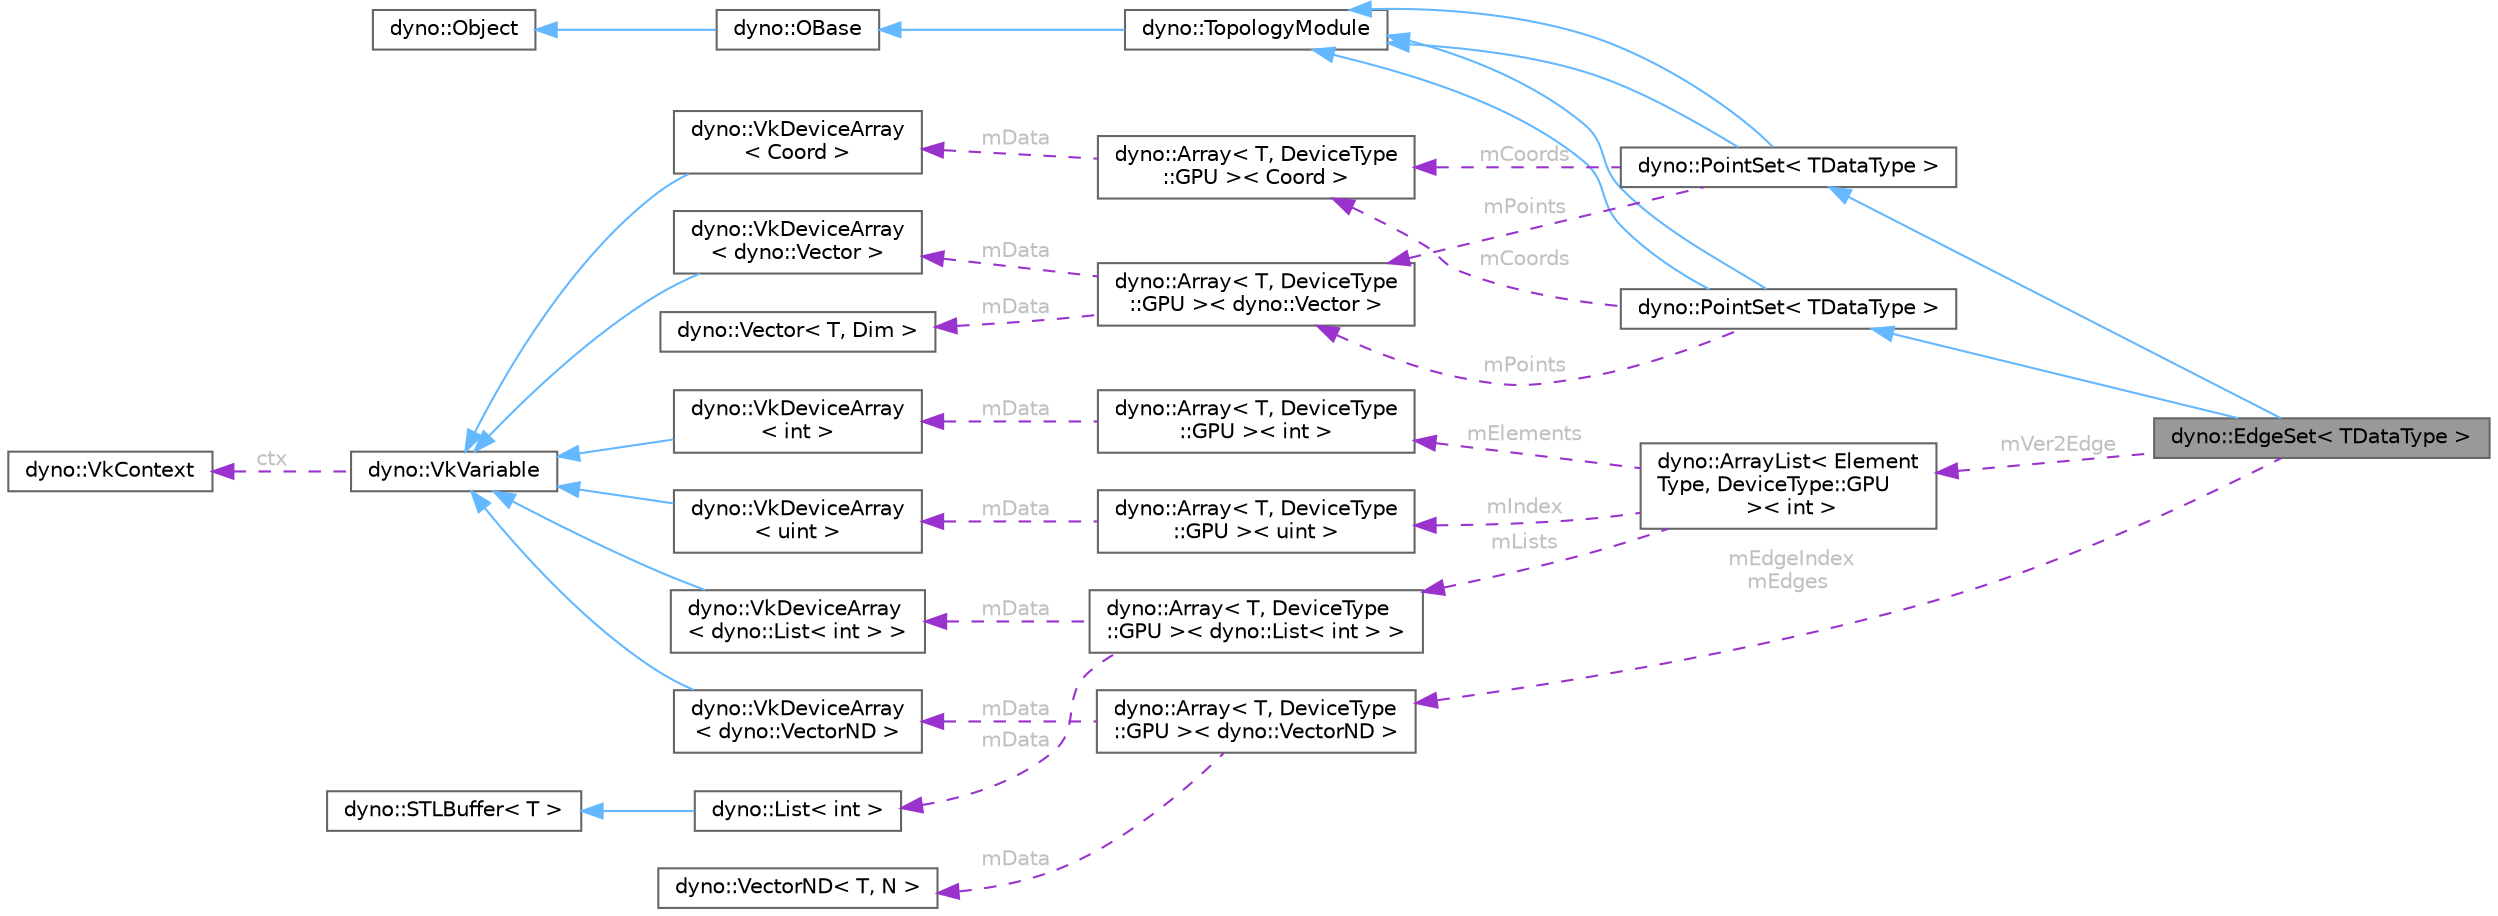 digraph "dyno::EdgeSet&lt; TDataType &gt;"
{
 // LATEX_PDF_SIZE
  bgcolor="transparent";
  edge [fontname=Helvetica,fontsize=10,labelfontname=Helvetica,labelfontsize=10];
  node [fontname=Helvetica,fontsize=10,shape=box,height=0.2,width=0.4];
  rankdir="LR";
  Node1 [id="Node000001",label="dyno::EdgeSet\< TDataType \>",height=0.2,width=0.4,color="gray40", fillcolor="grey60", style="filled", fontcolor="black",tooltip=" "];
  Node2 -> Node1 [id="edge1_Node000001_Node000002",dir="back",color="steelblue1",style="solid",tooltip=" "];
  Node2 [id="Node000002",label="dyno::PointSet\< TDataType \>",height=0.2,width=0.4,color="gray40", fillcolor="white", style="filled",URL="$classdyno_1_1_point_set.html",tooltip="A PointSet stores the coordinates for a set of independent points."];
  Node3 -> Node2 [id="edge2_Node000002_Node000003",dir="back",color="steelblue1",style="solid",tooltip=" "];
  Node3 [id="Node000003",label="dyno::TopologyModule",height=0.2,width=0.4,color="gray40", fillcolor="white", style="filled",URL="$classdyno_1_1_topology_module.html",tooltip=" "];
  Node4 -> Node3 [id="edge3_Node000003_Node000004",dir="back",color="steelblue1",style="solid",tooltip=" "];
  Node4 [id="Node000004",label="dyno::OBase",height=0.2,width=0.4,color="gray40", fillcolor="white", style="filled",URL="$classdyno_1_1_o_base.html",tooltip=" "];
  Node5 -> Node4 [id="edge4_Node000004_Node000005",dir="back",color="steelblue1",style="solid",tooltip=" "];
  Node5 [id="Node000005",label="dyno::Object",height=0.2,width=0.4,color="gray40", fillcolor="white", style="filled",URL="$classdyno_1_1_object.html",tooltip=" "];
  Node3 -> Node2 [id="edge5_Node000002_Node000003",dir="back",color="steelblue1",style="solid",tooltip=" "];
  Node6 -> Node2 [id="edge6_Node000002_Node000006",dir="back",color="darkorchid3",style="dashed",tooltip=" ",label=" mCoords",fontcolor="grey" ];
  Node6 [id="Node000006",label="dyno::Array\< T, DeviceType\l::GPU \>\< Coord \>",height=0.2,width=0.4,color="gray40", fillcolor="white", style="filled",URL="$classdyno_1_1_array_3_01_t_00_01_device_type_1_1_g_p_u_01_4.html",tooltip=" "];
  Node7 -> Node6 [id="edge7_Node000006_Node000007",dir="back",color="darkorchid3",style="dashed",tooltip=" ",label=" mData",fontcolor="grey" ];
  Node7 [id="Node000007",label="dyno::VkDeviceArray\l\< Coord \>",height=0.2,width=0.4,color="gray40", fillcolor="white", style="filled",URL="$classdyno_1_1_vk_device_array.html",tooltip=" "];
  Node8 -> Node7 [id="edge8_Node000007_Node000008",dir="back",color="steelblue1",style="solid",tooltip=" "];
  Node8 [id="Node000008",label="dyno::VkVariable",height=0.2,width=0.4,color="gray40", fillcolor="white", style="filled",URL="$classdyno_1_1_vk_variable.html",tooltip=" "];
  Node9 -> Node8 [id="edge9_Node000008_Node000009",dir="back",color="darkorchid3",style="dashed",tooltip=" ",label=" ctx",fontcolor="grey" ];
  Node9 [id="Node000009",label="dyno::VkContext",height=0.2,width=0.4,color="gray40", fillcolor="white", style="filled",URL="$classdyno_1_1_vk_context.html",tooltip=" "];
  Node10 -> Node2 [id="edge10_Node000002_Node000010",dir="back",color="darkorchid3",style="dashed",tooltip=" ",label=" mPoints",fontcolor="grey" ];
  Node10 [id="Node000010",label="dyno::Array\< T, DeviceType\l::GPU \>\< dyno::Vector \>",height=0.2,width=0.4,color="gray40", fillcolor="white", style="filled",URL="$classdyno_1_1_array_3_01_t_00_01_device_type_1_1_g_p_u_01_4.html",tooltip=" "];
  Node11 -> Node10 [id="edge11_Node000010_Node000011",dir="back",color="darkorchid3",style="dashed",tooltip=" ",label=" mData",fontcolor="grey" ];
  Node11 [id="Node000011",label="dyno::Vector\< T, Dim \>",height=0.2,width=0.4,color="gray40", fillcolor="white", style="filled",URL="$classdyno_1_1_vector.html",tooltip=" "];
  Node12 -> Node10 [id="edge12_Node000010_Node000012",dir="back",color="darkorchid3",style="dashed",tooltip=" ",label=" mData",fontcolor="grey" ];
  Node12 [id="Node000012",label="dyno::VkDeviceArray\l\< dyno::Vector \>",height=0.2,width=0.4,color="gray40", fillcolor="white", style="filled",URL="$classdyno_1_1_vk_device_array.html",tooltip=" "];
  Node8 -> Node12 [id="edge13_Node000012_Node000008",dir="back",color="steelblue1",style="solid",tooltip=" "];
  Node13 -> Node1 [id="edge14_Node000001_Node000013",dir="back",color="steelblue1",style="solid",tooltip=" "];
  Node13 [id="Node000013",label="dyno::PointSet\< TDataType \>",height=0.2,width=0.4,color="gray40", fillcolor="white", style="filled",URL="$classdyno_1_1_point_set.html",tooltip="A PointSet stores the coordinates for a set of independent points."];
  Node3 -> Node13 [id="edge15_Node000013_Node000003",dir="back",color="steelblue1",style="solid",tooltip=" "];
  Node3 -> Node13 [id="edge16_Node000013_Node000003",dir="back",color="steelblue1",style="solid",tooltip=" "];
  Node6 -> Node13 [id="edge17_Node000013_Node000006",dir="back",color="darkorchid3",style="dashed",tooltip=" ",label=" mCoords",fontcolor="grey" ];
  Node10 -> Node13 [id="edge18_Node000013_Node000010",dir="back",color="darkorchid3",style="dashed",tooltip=" ",label=" mPoints",fontcolor="grey" ];
  Node14 -> Node1 [id="edge19_Node000001_Node000014",dir="back",color="darkorchid3",style="dashed",tooltip=" ",label=" mEdgeIndex\nmEdges",fontcolor="grey" ];
  Node14 [id="Node000014",label="dyno::Array\< T, DeviceType\l::GPU \>\< dyno::VectorND \>",height=0.2,width=0.4,color="gray40", fillcolor="white", style="filled",URL="$classdyno_1_1_array_3_01_t_00_01_device_type_1_1_g_p_u_01_4.html",tooltip=" "];
  Node15 -> Node14 [id="edge20_Node000014_Node000015",dir="back",color="darkorchid3",style="dashed",tooltip=" ",label=" mData",fontcolor="grey" ];
  Node15 [id="Node000015",label="dyno::VectorND\< T, N \>",height=0.2,width=0.4,color="gray40", fillcolor="white", style="filled",URL="$classdyno_1_1_vector_n_d.html",tooltip=" "];
  Node16 -> Node14 [id="edge21_Node000014_Node000016",dir="back",color="darkorchid3",style="dashed",tooltip=" ",label=" mData",fontcolor="grey" ];
  Node16 [id="Node000016",label="dyno::VkDeviceArray\l\< dyno::VectorND \>",height=0.2,width=0.4,color="gray40", fillcolor="white", style="filled",URL="$classdyno_1_1_vk_device_array.html",tooltip=" "];
  Node8 -> Node16 [id="edge22_Node000016_Node000008",dir="back",color="steelblue1",style="solid",tooltip=" "];
  Node17 -> Node1 [id="edge23_Node000001_Node000017",dir="back",color="darkorchid3",style="dashed",tooltip=" ",label=" mVer2Edge",fontcolor="grey" ];
  Node17 [id="Node000017",label="dyno::ArrayList\< Element\lType, DeviceType::GPU\l \>\< int \>",height=0.2,width=0.4,color="gray40", fillcolor="white", style="filled",URL="$classdyno_1_1_array_list_3_01_element_type_00_01_device_type_1_1_g_p_u_01_4.html",tooltip=" "];
  Node18 -> Node17 [id="edge24_Node000017_Node000018",dir="back",color="darkorchid3",style="dashed",tooltip=" ",label=" mIndex",fontcolor="grey" ];
  Node18 [id="Node000018",label="dyno::Array\< T, DeviceType\l::GPU \>\< uint \>",height=0.2,width=0.4,color="gray40", fillcolor="white", style="filled",URL="$classdyno_1_1_array_3_01_t_00_01_device_type_1_1_g_p_u_01_4.html",tooltip=" "];
  Node19 -> Node18 [id="edge25_Node000018_Node000019",dir="back",color="darkorchid3",style="dashed",tooltip=" ",label=" mData",fontcolor="grey" ];
  Node19 [id="Node000019",label="dyno::VkDeviceArray\l\< uint \>",height=0.2,width=0.4,color="gray40", fillcolor="white", style="filled",URL="$classdyno_1_1_vk_device_array.html",tooltip=" "];
  Node8 -> Node19 [id="edge26_Node000019_Node000008",dir="back",color="steelblue1",style="solid",tooltip=" "];
  Node20 -> Node17 [id="edge27_Node000017_Node000020",dir="back",color="darkorchid3",style="dashed",tooltip=" ",label=" mElements",fontcolor="grey" ];
  Node20 [id="Node000020",label="dyno::Array\< T, DeviceType\l::GPU \>\< int \>",height=0.2,width=0.4,color="gray40", fillcolor="white", style="filled",URL="$classdyno_1_1_array_3_01_t_00_01_device_type_1_1_g_p_u_01_4.html",tooltip=" "];
  Node21 -> Node20 [id="edge28_Node000020_Node000021",dir="back",color="darkorchid3",style="dashed",tooltip=" ",label=" mData",fontcolor="grey" ];
  Node21 [id="Node000021",label="dyno::VkDeviceArray\l\< int \>",height=0.2,width=0.4,color="gray40", fillcolor="white", style="filled",URL="$classdyno_1_1_vk_device_array.html",tooltip=" "];
  Node8 -> Node21 [id="edge29_Node000021_Node000008",dir="back",color="steelblue1",style="solid",tooltip=" "];
  Node22 -> Node17 [id="edge30_Node000017_Node000022",dir="back",color="darkorchid3",style="dashed",tooltip=" ",label=" mLists",fontcolor="grey" ];
  Node22 [id="Node000022",label="dyno::Array\< T, DeviceType\l::GPU \>\< dyno::List\< int \> \>",height=0.2,width=0.4,color="gray40", fillcolor="white", style="filled",URL="$classdyno_1_1_array_3_01_t_00_01_device_type_1_1_g_p_u_01_4.html",tooltip=" "];
  Node23 -> Node22 [id="edge31_Node000022_Node000023",dir="back",color="darkorchid3",style="dashed",tooltip=" ",label=" mData",fontcolor="grey" ];
  Node23 [id="Node000023",label="dyno::List\< int \>",height=0.2,width=0.4,color="gray40", fillcolor="white", style="filled",URL="$classdyno_1_1_list.html",tooltip=" "];
  Node24 -> Node23 [id="edge32_Node000023_Node000024",dir="back",color="steelblue1",style="solid",tooltip=" "];
  Node24 [id="Node000024",label="dyno::STLBuffer\< T \>",height=0.2,width=0.4,color="gray40", fillcolor="white", style="filled",URL="$classdyno_1_1_s_t_l_buffer.html",tooltip="Be aware do not use this structure on GPU if the data size is large."];
  Node25 -> Node22 [id="edge33_Node000022_Node000025",dir="back",color="darkorchid3",style="dashed",tooltip=" ",label=" mData",fontcolor="grey" ];
  Node25 [id="Node000025",label="dyno::VkDeviceArray\l\< dyno::List\< int \> \>",height=0.2,width=0.4,color="gray40", fillcolor="white", style="filled",URL="$classdyno_1_1_vk_device_array.html",tooltip=" "];
  Node8 -> Node25 [id="edge34_Node000025_Node000008",dir="back",color="steelblue1",style="solid",tooltip=" "];
}
